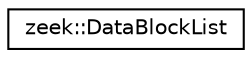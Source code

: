 digraph "Graphical Class Hierarchy"
{
 // LATEX_PDF_SIZE
  edge [fontname="Helvetica",fontsize="10",labelfontname="Helvetica",labelfontsize="10"];
  node [fontname="Helvetica",fontsize="10",shape=record];
  rankdir="LR";
  Node0 [label="zeek::DataBlockList",height=0.2,width=0.4,color="black", fillcolor="white", style="filled",URL="$d5/d95/classzeek_1_1DataBlockList.html",tooltip=" "];
}
